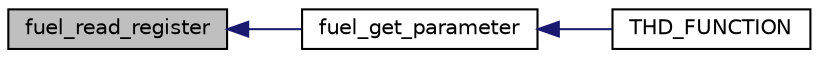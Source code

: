 digraph "fuel_read_register"
{
  edge [fontname="Helvetica",fontsize="10",labelfontname="Helvetica",labelfontsize="10"];
  node [fontname="Helvetica",fontsize="10",shape=record];
  rankdir="LR";
  Node1 [label="fuel_read_register",height=0.2,width=0.4,color="black", fillcolor="grey75", style="filled", fontcolor="black"];
  Node1 -> Node2 [dir="back",color="midnightblue",fontsize="10",style="solid",fontname="Helvetica"];
  Node2 [label="fuel_get_parameter",height=0.2,width=0.4,color="black", fillcolor="white", style="filled",URL="$group___f_u_e_l___g_a_u_g_e.html#gaa668e52b7b7e59881fd8662b3fc4ddd9",tooltip="Read parameter from fuel gauge IC. "];
  Node2 -> Node3 [dir="back",color="midnightblue",fontsize="10",style="solid",fontname="Helvetica"];
  Node3 [label="THD_FUNCTION",height=0.2,width=0.4,color="black", fillcolor="white", style="filled",URL="$group___f_u_e_l___g_a_u_g_e.html#ga5965af7429c8c4fa69cb7d7f3a29538e",tooltip="Main fuel thread. "];
}
